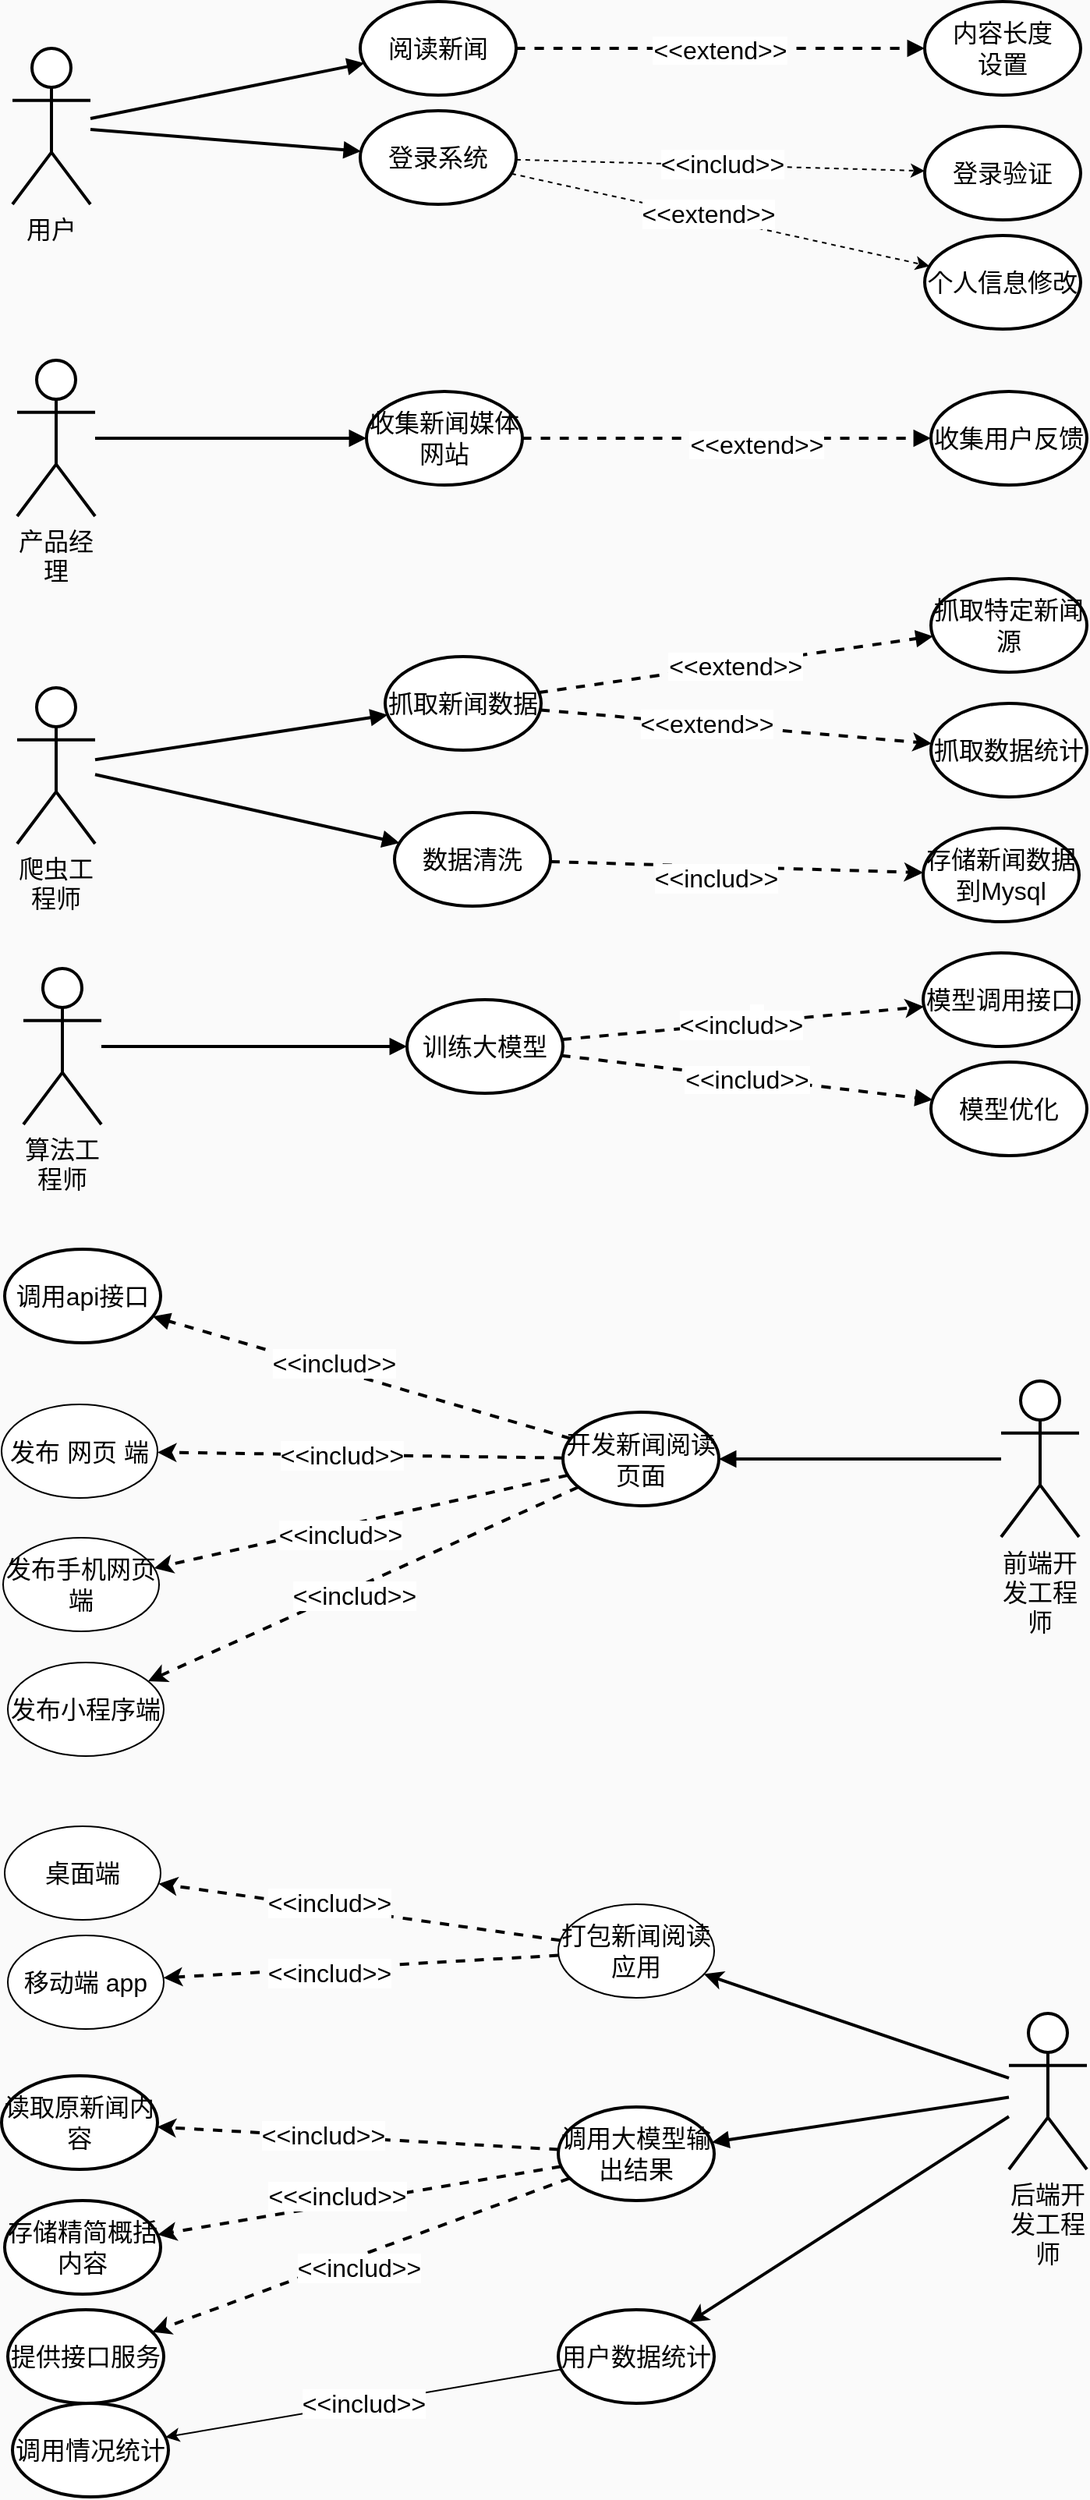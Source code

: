 <mxfile version="24.8.1">
  <diagram name="第 1 页" id="rhqk0mAVOFnoOc7n8g6Q">
    <mxGraphModel dx="1051" dy="784" grid="1" gridSize="10" guides="1" tooltips="1" connect="1" arrows="1" fold="1" page="1" pageScale="1" pageWidth="1169" pageHeight="827" background="#fafafa" math="0" shadow="0">
      <root>
        <mxCell id="0" />
        <mxCell id="1" parent="0" />
        <mxCell id="8fC7M1Cp9CSbAhAaaUhM-53" value="用户" style="whiteSpace=wrap;strokeWidth=2;fontSize=16;shape=umlActor;verticalLabelPosition=bottom;verticalAlign=top;html=1;outlineConnect=0;" parent="1" vertex="1">
          <mxGeometry x="217" y="70" width="50" height="100" as="geometry" />
        </mxCell>
        <mxCell id="8fC7M1Cp9CSbAhAaaUhM-54" value="阅读新闻" style="rounded=1;arcSize=40;strokeWidth=2;fontSize=16;strokeColor=default;perimeterSpacing=0;shape=ellipse;perimeter=ellipsePerimeter;whiteSpace=wrap;html=1;" parent="1" vertex="1">
          <mxGeometry x="440" y="40" width="100" height="60" as="geometry" />
        </mxCell>
        <mxCell id="8fC7M1Cp9CSbAhAaaUhM-106" style="rounded=0;orthogonalLoop=1;jettySize=auto;html=1;entryDx=0;entryDy=0;dashed=1;fontSize=16;" parent="1" source="8fC7M1Cp9CSbAhAaaUhM-55" target="8fC7M1Cp9CSbAhAaaUhM-104" edge="1">
          <mxGeometry relative="1" as="geometry" />
        </mxCell>
        <mxCell id="8fC7M1Cp9CSbAhAaaUhM-108" value="&amp;lt;&amp;lt;includ&amp;gt;&amp;gt;" style="edgeLabel;html=1;align=center;verticalAlign=middle;resizable=0;points=[];fontSize=16;" parent="8fC7M1Cp9CSbAhAaaUhM-106" vertex="1" connectable="0">
          <mxGeometry x="0.0" y="1" relative="1" as="geometry">
            <mxPoint x="1" as="offset" />
          </mxGeometry>
        </mxCell>
        <mxCell id="8fC7M1Cp9CSbAhAaaUhM-55" value="登录系统" style="rounded=1;arcSize=40;strokeWidth=2;fontSize=16;shape=ellipse;perimeter=ellipsePerimeter;whiteSpace=wrap;html=1;" parent="1" vertex="1">
          <mxGeometry x="440" y="110" width="100" height="60" as="geometry" />
        </mxCell>
        <mxCell id="8fC7M1Cp9CSbAhAaaUhM-56" value="产品经理" style="whiteSpace=wrap;strokeWidth=2;fontSize=16;shape=umlActor;verticalLabelPosition=bottom;verticalAlign=top;html=1;outlineConnect=0;" parent="1" vertex="1">
          <mxGeometry x="220" y="270" width="50" height="100" as="geometry" />
        </mxCell>
        <mxCell id="8fC7M1Cp9CSbAhAaaUhM-57" value="收集新闻媒体网站" style="rounded=1;arcSize=40;strokeWidth=2;fontSize=16;shape=ellipse;perimeter=ellipsePerimeter;whiteSpace=wrap;html=1;" parent="1" vertex="1">
          <mxGeometry x="444" y="290" width="100" height="60" as="geometry" />
        </mxCell>
        <mxCell id="8fC7M1Cp9CSbAhAaaUhM-58" value="爬虫工程师" style="whiteSpace=wrap;strokeWidth=2;fontSize=16;shape=umlActor;verticalLabelPosition=bottom;verticalAlign=top;html=1;outlineConnect=0;" parent="1" vertex="1">
          <mxGeometry x="220" y="480" width="50" height="100" as="geometry" />
        </mxCell>
        <mxCell id="8fC7M1Cp9CSbAhAaaUhM-140" style="rounded=0;orthogonalLoop=1;jettySize=auto;html=1;entryDx=0;entryDy=0;dashed=1;strokeWidth=2;fontSize=16;" parent="1" source="8fC7M1Cp9CSbAhAaaUhM-59" target="8fC7M1Cp9CSbAhAaaUhM-139" edge="1">
          <mxGeometry relative="1" as="geometry" />
        </mxCell>
        <mxCell id="8fC7M1Cp9CSbAhAaaUhM-141" value="&amp;lt;&amp;lt;extend&amp;gt;&amp;gt;" style="edgeLabel;html=1;align=center;verticalAlign=middle;resizable=0;points=[];fontSize=16;" parent="8fC7M1Cp9CSbAhAaaUhM-140" vertex="1" connectable="0">
          <mxGeometry x="-0.142" y="1" relative="1" as="geometry">
            <mxPoint x="-1" as="offset" />
          </mxGeometry>
        </mxCell>
        <mxCell id="8fC7M1Cp9CSbAhAaaUhM-59" value="抓取新闻数据" style="rounded=1;arcSize=40;strokeWidth=2;fontSize=16;shape=ellipse;perimeter=ellipsePerimeter;whiteSpace=wrap;html=1;" parent="1" vertex="1">
          <mxGeometry x="456" y="460" width="100" height="60" as="geometry" />
        </mxCell>
        <mxCell id="8fC7M1Cp9CSbAhAaaUhM-127" style="rounded=0;orthogonalLoop=1;jettySize=auto;html=1;entryDx=0;entryDy=0;strokeWidth=2;dashed=1;fontSize=16;" parent="1" source="8fC7M1Cp9CSbAhAaaUhM-60" target="8fC7M1Cp9CSbAhAaaUhM-126" edge="1">
          <mxGeometry relative="1" as="geometry" />
        </mxCell>
        <mxCell id="8fC7M1Cp9CSbAhAaaUhM-128" value="&amp;lt;&amp;lt;includ&amp;gt;&amp;gt;" style="edgeLabel;html=1;align=center;verticalAlign=middle;resizable=0;points=[];fontSize=16;" parent="8fC7M1Cp9CSbAhAaaUhM-127" vertex="1" connectable="0">
          <mxGeometry x="-0.103" y="-7" relative="1" as="geometry">
            <mxPoint x="-1" as="offset" />
          </mxGeometry>
        </mxCell>
        <mxCell id="8fC7M1Cp9CSbAhAaaUhM-60" value="数据清洗" style="rounded=1;arcSize=40;strokeWidth=2;fontSize=16;shape=ellipse;perimeter=ellipsePerimeter;whiteSpace=wrap;html=1;" parent="1" vertex="1">
          <mxGeometry x="462" y="560" width="100" height="60" as="geometry" />
        </mxCell>
        <mxCell id="8fC7M1Cp9CSbAhAaaUhM-138" style="rounded=0;orthogonalLoop=1;jettySize=auto;html=1;entryDx=0;entryDy=0;strokeWidth=2;fontSize=16;" parent="1" source="8fC7M1Cp9CSbAhAaaUhM-61" target="8fC7M1Cp9CSbAhAaaUhM-137" edge="1">
          <mxGeometry relative="1" as="geometry" />
        </mxCell>
        <mxCell id="8fC7M1Cp9CSbAhAaaUhM-157" style="rounded=0;orthogonalLoop=1;jettySize=auto;html=1;entryDx=0;entryDy=0;strokeWidth=2;fontSize=16;" parent="1" source="8fC7M1Cp9CSbAhAaaUhM-61" target="8fC7M1Cp9CSbAhAaaUhM-146" edge="1">
          <mxGeometry relative="1" as="geometry" />
        </mxCell>
        <mxCell id="8fC7M1Cp9CSbAhAaaUhM-61" value="后端开发工程师" style="whiteSpace=wrap;strokeWidth=2;fontSize=16;shape=umlActor;verticalLabelPosition=bottom;verticalAlign=top;html=1;outlineConnect=0;" parent="1" vertex="1">
          <mxGeometry x="856" y="1330" width="50" height="100" as="geometry" />
        </mxCell>
        <mxCell id="8fC7M1Cp9CSbAhAaaUhM-62" value="读取原新闻内容" style="rounded=1;arcSize=40;strokeWidth=2;fontSize=16;shape=ellipse;perimeter=ellipsePerimeter;whiteSpace=wrap;html=1;" parent="1" vertex="1">
          <mxGeometry x="210" y="1370" width="100" height="60" as="geometry" />
        </mxCell>
        <mxCell id="8fC7M1Cp9CSbAhAaaUhM-132" style="rounded=0;orthogonalLoop=1;jettySize=auto;html=1;entryDx=0;entryDy=0;dashed=1;strokeWidth=2;fontSize=16;" parent="1" source="8fC7M1Cp9CSbAhAaaUhM-63" target="8fC7M1Cp9CSbAhAaaUhM-64" edge="1">
          <mxGeometry relative="1" as="geometry" />
        </mxCell>
        <mxCell id="8fC7M1Cp9CSbAhAaaUhM-171" value="&amp;lt;&amp;lt;&amp;lt;includ&amp;gt;&amp;gt;" style="edgeLabel;html=1;align=center;verticalAlign=middle;resizable=0;points=[];fontSize=16;" parent="8fC7M1Cp9CSbAhAaaUhM-132" vertex="1" connectable="0">
          <mxGeometry x="0.106" y="-6" relative="1" as="geometry">
            <mxPoint as="offset" />
          </mxGeometry>
        </mxCell>
        <mxCell id="8fC7M1Cp9CSbAhAaaUhM-133" style="rounded=0;orthogonalLoop=1;jettySize=auto;html=1;entryDx=0;entryDy=0;dashed=1;strokeWidth=2;fontSize=16;" parent="1" source="8fC7M1Cp9CSbAhAaaUhM-63" target="8fC7M1Cp9CSbAhAaaUhM-62" edge="1">
          <mxGeometry relative="1" as="geometry" />
        </mxCell>
        <mxCell id="8fC7M1Cp9CSbAhAaaUhM-172" value="&amp;lt;&amp;lt;includ&amp;gt;&amp;gt;" style="edgeLabel;html=1;align=center;verticalAlign=middle;resizable=0;points=[];fontSize=16;" parent="8fC7M1Cp9CSbAhAaaUhM-133" vertex="1" connectable="0">
          <mxGeometry x="0.168" relative="1" as="geometry">
            <mxPoint x="-1" y="-1" as="offset" />
          </mxGeometry>
        </mxCell>
        <mxCell id="8fC7M1Cp9CSbAhAaaUhM-136" style="rounded=0;orthogonalLoop=1;jettySize=auto;html=1;exitDx=0;exitDy=0;entryDx=0;entryDy=0;dashed=1;strokeWidth=2;fontSize=16;" parent="1" source="8fC7M1Cp9CSbAhAaaUhM-63" target="8fC7M1Cp9CSbAhAaaUhM-135" edge="1">
          <mxGeometry relative="1" as="geometry" />
        </mxCell>
        <mxCell id="8fC7M1Cp9CSbAhAaaUhM-170" value="&amp;lt;&amp;lt;includ&amp;gt;&amp;gt;" style="edgeLabel;html=1;align=center;verticalAlign=middle;resizable=0;points=[];fontSize=16;" parent="8fC7M1Cp9CSbAhAaaUhM-136" vertex="1" connectable="0">
          <mxGeometry x="0.03" y="7" relative="1" as="geometry">
            <mxPoint as="offset" />
          </mxGeometry>
        </mxCell>
        <mxCell id="8fC7M1Cp9CSbAhAaaUhM-63" value="调用大模型输出结果" style="rounded=1;arcSize=40;strokeWidth=2;fontSize=16;shape=ellipse;perimeter=ellipsePerimeter;whiteSpace=wrap;html=1;" parent="1" vertex="1">
          <mxGeometry x="567" y="1390" width="100" height="60" as="geometry" />
        </mxCell>
        <mxCell id="8fC7M1Cp9CSbAhAaaUhM-64" value="存储精简概括内容" style="rounded=1;arcSize=40;strokeWidth=2;fontSize=16;shape=ellipse;perimeter=ellipsePerimeter;whiteSpace=wrap;html=1;" parent="1" vertex="1">
          <mxGeometry x="212" y="1450" width="100" height="60" as="geometry" />
        </mxCell>
        <mxCell id="8fC7M1Cp9CSbAhAaaUhM-66" value="算法工程师" style="whiteSpace=wrap;strokeWidth=2;fontSize=16;shape=umlActor;verticalLabelPosition=bottom;verticalAlign=top;html=1;outlineConnect=0;" parent="1" vertex="1">
          <mxGeometry x="224" y="660" width="50" height="100" as="geometry" />
        </mxCell>
        <mxCell id="8fC7M1Cp9CSbAhAaaUhM-113" style="rounded=0;orthogonalLoop=1;jettySize=auto;html=1;entryDx=0;entryDy=0;dashed=1;strokeWidth=2;fontSize=16;" parent="1" source="8fC7M1Cp9CSbAhAaaUhM-67" target="8fC7M1Cp9CSbAhAaaUhM-111" edge="1">
          <mxGeometry relative="1" as="geometry" />
        </mxCell>
        <mxCell id="8fC7M1Cp9CSbAhAaaUhM-124" value="&amp;lt;" style="edgeLabel;html=1;align=center;verticalAlign=middle;resizable=0;points=[];fontSize=16;" parent="8fC7M1Cp9CSbAhAaaUhM-113" vertex="1" connectable="0">
          <mxGeometry x="0.071" y="2" relative="1" as="geometry">
            <mxPoint as="offset" />
          </mxGeometry>
        </mxCell>
        <mxCell id="8fC7M1Cp9CSbAhAaaUhM-125" value="&amp;lt;&amp;lt;includ&amp;gt;&amp;gt;" style="edgeLabel;html=1;align=center;verticalAlign=middle;resizable=0;points=[];fontSize=16;" parent="8fC7M1Cp9CSbAhAaaUhM-113" vertex="1" connectable="0">
          <mxGeometry x="-0.021" y="-1" relative="1" as="geometry">
            <mxPoint x="1" as="offset" />
          </mxGeometry>
        </mxCell>
        <mxCell id="8fC7M1Cp9CSbAhAaaUhM-67" value="训练大模型" style="rounded=1;arcSize=40;strokeWidth=2;fontSize=16;shape=ellipse;perimeter=ellipsePerimeter;whiteSpace=wrap;html=1;" parent="1" vertex="1">
          <mxGeometry x="470" y="680" width="100" height="60" as="geometry" />
        </mxCell>
        <mxCell id="8fC7M1Cp9CSbAhAaaUhM-68" value="前端开发工程师" style="whiteSpace=wrap;strokeWidth=2;fontSize=16;shape=umlActor;verticalLabelPosition=bottom;verticalAlign=top;html=1;outlineConnect=0;" parent="1" vertex="1">
          <mxGeometry x="851" y="924.5" width="50" height="100" as="geometry" />
        </mxCell>
        <mxCell id="8fC7M1Cp9CSbAhAaaUhM-153" style="rounded=0;orthogonalLoop=1;jettySize=auto;html=1;entryDx=0;entryDy=0;dashed=1;strokeWidth=2;fontSize=16;" parent="1" source="8fC7M1Cp9CSbAhAaaUhM-70" target="8fC7M1Cp9CSbAhAaaUhM-142" edge="1">
          <mxGeometry relative="1" as="geometry" />
        </mxCell>
        <mxCell id="8fC7M1Cp9CSbAhAaaUhM-163" value="&amp;lt;&amp;lt;includ&amp;gt;&amp;gt;" style="edgeLabel;html=1;align=center;verticalAlign=middle;resizable=0;points=[];fontSize=16;" parent="8fC7M1Cp9CSbAhAaaUhM-153" vertex="1" connectable="0">
          <mxGeometry x="0.27" y="1" relative="1" as="geometry">
            <mxPoint x="23" y="-1" as="offset" />
          </mxGeometry>
        </mxCell>
        <mxCell id="8fC7M1Cp9CSbAhAaaUhM-160" style="rounded=0;orthogonalLoop=1;jettySize=auto;html=1;dashed=1;strokeWidth=2;fontSize=16;" parent="1" source="8fC7M1Cp9CSbAhAaaUhM-70" target="8fC7M1Cp9CSbAhAaaUhM-143" edge="1">
          <mxGeometry relative="1" as="geometry" />
        </mxCell>
        <mxCell id="8fC7M1Cp9CSbAhAaaUhM-164" value="&amp;lt;&amp;lt;includ&amp;gt;&amp;gt;" style="edgeLabel;html=1;align=center;verticalAlign=middle;resizable=0;points=[];fontSize=16;" parent="8fC7M1Cp9CSbAhAaaUhM-160" vertex="1" connectable="0">
          <mxGeometry x="0.246" y="1" relative="1" as="geometry">
            <mxPoint x="19" as="offset" />
          </mxGeometry>
        </mxCell>
        <mxCell id="8fC7M1Cp9CSbAhAaaUhM-70" value="开发新闻阅读页面" style="rounded=1;arcSize=40;strokeWidth=2;fontSize=16;shape=ellipse;perimeter=ellipsePerimeter;whiteSpace=wrap;html=1;" parent="1" vertex="1">
          <mxGeometry x="570" y="944.5" width="100" height="60" as="geometry" />
        </mxCell>
        <mxCell id="8fC7M1Cp9CSbAhAaaUhM-71" value="收集用户反馈" style="rounded=1;arcSize=40;strokeWidth=2;fontSize=16;shape=ellipse;perimeter=ellipsePerimeter;whiteSpace=wrap;html=1;" parent="1" vertex="1">
          <mxGeometry x="806" y="290" width="100" height="60" as="geometry" />
        </mxCell>
        <mxCell id="8fC7M1Cp9CSbAhAaaUhM-72" value="抓取特定新闻源" style="rounded=1;arcSize=40;strokeWidth=2;fontSize=16;shape=ellipse;perimeter=ellipsePerimeter;whiteSpace=wrap;html=1;" parent="1" vertex="1">
          <mxGeometry x="806" y="410" width="100" height="60" as="geometry" />
        </mxCell>
        <mxCell id="8fC7M1Cp9CSbAhAaaUhM-73" value="模型优化" style="rounded=1;arcSize=40;strokeWidth=2;fontSize=16;shape=ellipse;perimeter=ellipsePerimeter;whiteSpace=wrap;html=1;" parent="1" vertex="1">
          <mxGeometry x="806" y="720" width="100" height="60" as="geometry" />
        </mxCell>
        <mxCell id="8fC7M1Cp9CSbAhAaaUhM-74" value="内容长度&#xa;设置" style="rounded=1;arcSize=40;strokeWidth=2;fontSize=16;shape=ellipse;perimeter=ellipsePerimeter;whiteSpace=wrap;html=1;" parent="1" vertex="1">
          <mxGeometry x="802" y="40" width="100" height="60" as="geometry" />
        </mxCell>
        <mxCell id="8fC7M1Cp9CSbAhAaaUhM-75" value="" style="curved=1;startArrow=none;endArrow=block;rounded=0;strokeWidth=2;fontSize=16;" parent="1" source="8fC7M1Cp9CSbAhAaaUhM-53" target="8fC7M1Cp9CSbAhAaaUhM-54" edge="1">
          <mxGeometry relative="1" as="geometry" />
        </mxCell>
        <mxCell id="8fC7M1Cp9CSbAhAaaUhM-76" value="" style="curved=1;startArrow=none;endArrow=block;rounded=0;strokeWidth=2;fontSize=16;" parent="1" source="8fC7M1Cp9CSbAhAaaUhM-53" target="8fC7M1Cp9CSbAhAaaUhM-55" edge="1">
          <mxGeometry relative="1" as="geometry" />
        </mxCell>
        <mxCell id="8fC7M1Cp9CSbAhAaaUhM-77" value="" style="curved=1;startArrow=none;endArrow=block;rounded=0;strokeWidth=2;fontSize=16;" parent="1" source="8fC7M1Cp9CSbAhAaaUhM-56" target="8fC7M1Cp9CSbAhAaaUhM-57" edge="1">
          <mxGeometry relative="1" as="geometry" />
        </mxCell>
        <mxCell id="8fC7M1Cp9CSbAhAaaUhM-78" value="" style="curved=1;startArrow=none;endArrow=block;rounded=0;strokeWidth=2;fontSize=16;" parent="1" source="8fC7M1Cp9CSbAhAaaUhM-58" target="8fC7M1Cp9CSbAhAaaUhM-59" edge="1">
          <mxGeometry relative="1" as="geometry" />
        </mxCell>
        <mxCell id="8fC7M1Cp9CSbAhAaaUhM-79" value="" style="curved=1;startArrow=none;endArrow=block;rounded=0;fontSize=16;strokeWidth=2;entryDx=0;entryDy=0;entryPerimeter=0;" parent="1" source="8fC7M1Cp9CSbAhAaaUhM-58" target="8fC7M1Cp9CSbAhAaaUhM-60" edge="1">
          <mxGeometry relative="1" as="geometry" />
        </mxCell>
        <mxCell id="8fC7M1Cp9CSbAhAaaUhM-81" value="" style="curved=1;startArrow=none;endArrow=block;rounded=0;strokeWidth=2;fontSize=16;" parent="1" source="8fC7M1Cp9CSbAhAaaUhM-61" target="8fC7M1Cp9CSbAhAaaUhM-63" edge="1">
          <mxGeometry relative="1" as="geometry" />
        </mxCell>
        <mxCell id="8fC7M1Cp9CSbAhAaaUhM-84" value="" style="curved=1;startArrow=none;endArrow=block;rounded=0;strokeWidth=2;fontSize=16;" parent="1" source="8fC7M1Cp9CSbAhAaaUhM-66" target="8fC7M1Cp9CSbAhAaaUhM-67" edge="1">
          <mxGeometry relative="1" as="geometry" />
        </mxCell>
        <mxCell id="8fC7M1Cp9CSbAhAaaUhM-86" value="" style="curved=1;startArrow=none;endArrow=block;rounded=0;strokeWidth=2;fontSize=16;" parent="1" source="8fC7M1Cp9CSbAhAaaUhM-68" target="8fC7M1Cp9CSbAhAaaUhM-70" edge="1">
          <mxGeometry relative="1" as="geometry" />
        </mxCell>
        <mxCell id="8fC7M1Cp9CSbAhAaaUhM-87" value="&lt;&lt;extend&gt;&gt;" style="curved=1;startArrow=none;endArrow=block;rounded=0;dashed=1;strokeWidth=2;fontSize=16;" parent="1" source="8fC7M1Cp9CSbAhAaaUhM-57" target="8fC7M1Cp9CSbAhAaaUhM-71" edge="1">
          <mxGeometry x="0.147" y="-3" relative="1" as="geometry">
            <mxPoint as="offset" />
          </mxGeometry>
        </mxCell>
        <mxCell id="8fC7M1Cp9CSbAhAaaUhM-88" value="&lt;&lt;extend&gt;&gt;" style="curved=1;startArrow=none;endArrow=block;rounded=0;dashed=1;strokeWidth=2;fontSize=16;" parent="1" source="8fC7M1Cp9CSbAhAaaUhM-59" target="8fC7M1Cp9CSbAhAaaUhM-72" edge="1">
          <mxGeometry relative="1" as="geometry" />
        </mxCell>
        <mxCell id="8fC7M1Cp9CSbAhAaaUhM-89" value="&lt;&lt;includ&gt;&gt;" style="curved=1;startArrow=none;endArrow=block;rounded=0;dashed=1;strokeWidth=2;fontSize=16;" parent="1" source="8fC7M1Cp9CSbAhAaaUhM-67" target="8fC7M1Cp9CSbAhAaaUhM-73" edge="1">
          <mxGeometry relative="1" as="geometry" />
        </mxCell>
        <mxCell id="8fC7M1Cp9CSbAhAaaUhM-90" value="&lt;&lt;extend&gt;&gt;" style="curved=1;startArrow=none;endArrow=block;rounded=0;dashed=1;strokeWidth=2;fontSize=16;" parent="1" source="8fC7M1Cp9CSbAhAaaUhM-54" target="8fC7M1Cp9CSbAhAaaUhM-74" edge="1">
          <mxGeometry relative="1" as="geometry" />
        </mxCell>
        <mxCell id="8fC7M1Cp9CSbAhAaaUhM-97" value="调用api接口" style="rounded=1;arcSize=40;strokeWidth=2;fontSize=16;shape=ellipse;perimeter=ellipsePerimeter;whiteSpace=wrap;html=1;" parent="1" vertex="1">
          <mxGeometry x="212" y="840" width="100" height="60" as="geometry" />
        </mxCell>
        <mxCell id="8fC7M1Cp9CSbAhAaaUhM-102" value="" style="curved=1;startArrow=none;endArrow=block;rounded=0;strokeWidth=2;fontSize=16;dashed=1;exitDx=0;exitDy=0;entryDx=0;entryDy=0;" parent="1" source="8fC7M1Cp9CSbAhAaaUhM-70" target="8fC7M1Cp9CSbAhAaaUhM-97" edge="1">
          <mxGeometry relative="1" as="geometry">
            <mxPoint x="413" y="1350" as="sourcePoint" />
            <mxPoint x="342" y="1354.5" as="targetPoint" />
          </mxGeometry>
        </mxCell>
        <mxCell id="8fC7M1Cp9CSbAhAaaUhM-116" value="&amp;lt;&amp;lt;includ&amp;gt;&amp;gt;" style="edgeLabel;html=1;align=center;verticalAlign=middle;resizable=0;points=[];fontSize=16;" parent="8fC7M1Cp9CSbAhAaaUhM-102" vertex="1" connectable="0">
          <mxGeometry x="0.132" y="-3" relative="1" as="geometry">
            <mxPoint x="-1" y="-1" as="offset" />
          </mxGeometry>
        </mxCell>
        <mxCell id="8fC7M1Cp9CSbAhAaaUhM-104" value="登录验证" style="rounded=1;arcSize=40;strokeWidth=2;fontSize=16;shape=ellipse;perimeter=ellipsePerimeter;whiteSpace=wrap;html=1;" parent="1" vertex="1">
          <mxGeometry x="802" y="120" width="100" height="60" as="geometry" />
        </mxCell>
        <mxCell id="8fC7M1Cp9CSbAhAaaUhM-105" value="个人信息修改" style="rounded=1;arcSize=40;strokeWidth=2;fontSize=16;shape=ellipse;perimeter=ellipsePerimeter;whiteSpace=wrap;html=1;" parent="1" vertex="1">
          <mxGeometry x="802" y="190" width="100" height="60" as="geometry" />
        </mxCell>
        <mxCell id="8fC7M1Cp9CSbAhAaaUhM-107" style="rounded=0;orthogonalLoop=1;jettySize=auto;html=1;entryDx=0;entryDy=0;dashed=1;fontSize=16;exitDx=0;exitDy=0;" parent="1" source="8fC7M1Cp9CSbAhAaaUhM-55" target="8fC7M1Cp9CSbAhAaaUhM-105" edge="1">
          <mxGeometry relative="1" as="geometry">
            <mxPoint x="672" y="242" as="sourcePoint" />
            <mxPoint x="892" y="188" as="targetPoint" />
          </mxGeometry>
        </mxCell>
        <mxCell id="8fC7M1Cp9CSbAhAaaUhM-109" value="&amp;lt;&amp;lt;extend&amp;gt;&amp;gt;" style="edgeLabel;html=1;align=center;verticalAlign=middle;resizable=0;points=[];fontSize=16;" parent="8fC7M1Cp9CSbAhAaaUhM-107" vertex="1" connectable="0">
          <mxGeometry x="-0.067" y="2" relative="1" as="geometry">
            <mxPoint as="offset" />
          </mxGeometry>
        </mxCell>
        <mxCell id="8fC7M1Cp9CSbAhAaaUhM-111" value="模型调用接口" style="rounded=1;arcSize=40;strokeWidth=2;fontSize=16;shape=ellipse;perimeter=ellipsePerimeter;whiteSpace=wrap;html=1;" parent="1" vertex="1">
          <mxGeometry x="801" y="650" width="100" height="60" as="geometry" />
        </mxCell>
        <mxCell id="8fC7M1Cp9CSbAhAaaUhM-126" value="存储新闻数据到Mysql" style="rounded=1;arcSize=40;strokeWidth=2;fontSize=16;shape=ellipse;perimeter=ellipsePerimeter;whiteSpace=wrap;html=1;" parent="1" vertex="1">
          <mxGeometry x="801" y="570" width="100" height="60" as="geometry" />
        </mxCell>
        <mxCell id="8fC7M1Cp9CSbAhAaaUhM-135" value="提供接口服务" style="rounded=1;arcSize=40;strokeWidth=2;fontSize=16;shape=ellipse;perimeter=ellipsePerimeter;whiteSpace=wrap;html=1;" parent="1" vertex="1">
          <mxGeometry x="214" y="1520" width="100" height="60" as="geometry" />
        </mxCell>
        <mxCell id="8fC7M1Cp9CSbAhAaaUhM-169" value="&amp;lt;&amp;lt;includ&amp;gt;&amp;gt;" style="rounded=0;orthogonalLoop=1;jettySize=auto;html=1;entryDx=0;entryDy=0;fontSize=16;" parent="1" source="8fC7M1Cp9CSbAhAaaUhM-137" target="8fC7M1Cp9CSbAhAaaUhM-168" edge="1">
          <mxGeometry relative="1" as="geometry" />
        </mxCell>
        <mxCell id="8fC7M1Cp9CSbAhAaaUhM-137" value="用户数据统计" style="rounded=1;arcSize=40;strokeWidth=2;fontSize=16;shape=ellipse;perimeter=ellipsePerimeter;whiteSpace=wrap;html=1;" parent="1" vertex="1">
          <mxGeometry x="567" y="1520" width="100" height="60" as="geometry" />
        </mxCell>
        <mxCell id="8fC7M1Cp9CSbAhAaaUhM-139" value="抓取数据统计" style="rounded=1;arcSize=40;strokeWidth=2;fontSize=16;shape=ellipse;perimeter=ellipsePerimeter;whiteSpace=wrap;html=1;" parent="1" vertex="1">
          <mxGeometry x="806" y="490" width="100" height="60" as="geometry" />
        </mxCell>
        <mxCell id="8fC7M1Cp9CSbAhAaaUhM-142" value="发布 网页 端" style="ellipse;whiteSpace=wrap;html=1;fontSize=16;" parent="1" vertex="1">
          <mxGeometry x="210" y="939.5" width="100" height="60" as="geometry" />
        </mxCell>
        <mxCell id="8fC7M1Cp9CSbAhAaaUhM-143" value="发布手机网页端" style="ellipse;whiteSpace=wrap;html=1;fontSize=16;" parent="1" vertex="1">
          <mxGeometry x="211" y="1025" width="100" height="60" as="geometry" />
        </mxCell>
        <mxCell id="8fC7M1Cp9CSbAhAaaUhM-144" value="发布小程序端" style="ellipse;whiteSpace=wrap;html=1;fontSize=16;" parent="1" vertex="1">
          <mxGeometry x="214" y="1105" width="100" height="60" as="geometry" />
        </mxCell>
        <mxCell id="8fC7M1Cp9CSbAhAaaUhM-159" style="rounded=0;orthogonalLoop=1;jettySize=auto;html=1;entryDx=0;entryDy=0;dashed=1;strokeWidth=2;fontSize=16;" parent="1" source="8fC7M1Cp9CSbAhAaaUhM-146" target="8fC7M1Cp9CSbAhAaaUhM-149" edge="1">
          <mxGeometry relative="1" as="geometry" />
        </mxCell>
        <mxCell id="8fC7M1Cp9CSbAhAaaUhM-167" value="&amp;lt;&amp;lt;includ&amp;gt;&amp;gt;" style="edgeLabel;html=1;align=center;verticalAlign=middle;resizable=0;points=[];fontSize=16;" parent="8fC7M1Cp9CSbAhAaaUhM-159" vertex="1" connectable="0">
          <mxGeometry x="0.162" y="3" relative="1" as="geometry">
            <mxPoint as="offset" />
          </mxGeometry>
        </mxCell>
        <mxCell id="8fC7M1Cp9CSbAhAaaUhM-162" style="rounded=0;orthogonalLoop=1;jettySize=auto;html=1;entryDx=0;entryDy=0;dashed=1;strokeWidth=2;fontSize=16;" parent="1" source="8fC7M1Cp9CSbAhAaaUhM-146" target="8fC7M1Cp9CSbAhAaaUhM-147" edge="1">
          <mxGeometry relative="1" as="geometry" />
        </mxCell>
        <mxCell id="8fC7M1Cp9CSbAhAaaUhM-166" value="&amp;lt;&amp;lt;includ&amp;gt;&amp;gt;" style="edgeLabel;html=1;align=center;verticalAlign=middle;resizable=0;points=[];fontSize=16;" parent="8fC7M1Cp9CSbAhAaaUhM-162" vertex="1" connectable="0">
          <mxGeometry x="0.163" y="-3" relative="1" as="geometry">
            <mxPoint x="1" as="offset" />
          </mxGeometry>
        </mxCell>
        <mxCell id="8fC7M1Cp9CSbAhAaaUhM-146" value="打包新闻阅读应用" style="ellipse;whiteSpace=wrap;html=1;fontSize=16;" parent="1" vertex="1">
          <mxGeometry x="567" y="1260" width="100" height="60" as="geometry" />
        </mxCell>
        <mxCell id="8fC7M1Cp9CSbAhAaaUhM-147" value="桌面端" style="ellipse;whiteSpace=wrap;html=1;fontSize=16;" parent="1" vertex="1">
          <mxGeometry x="212" y="1210" width="100" height="60" as="geometry" />
        </mxCell>
        <mxCell id="8fC7M1Cp9CSbAhAaaUhM-149" value="移动端 app" style="ellipse;whiteSpace=wrap;html=1;fontSize=16;" parent="1" vertex="1">
          <mxGeometry x="214" y="1280" width="100" height="60" as="geometry" />
        </mxCell>
        <mxCell id="8fC7M1Cp9CSbAhAaaUhM-161" style="rounded=0;orthogonalLoop=1;jettySize=auto;html=1;entryDx=0;entryDy=0;entryPerimeter=0;dashed=1;strokeWidth=2;fontSize=16;" parent="1" source="8fC7M1Cp9CSbAhAaaUhM-70" target="8fC7M1Cp9CSbAhAaaUhM-144" edge="1">
          <mxGeometry relative="1" as="geometry" />
        </mxCell>
        <mxCell id="8fC7M1Cp9CSbAhAaaUhM-165" value="&amp;lt;&amp;lt;includ&amp;gt;&amp;gt;" style="edgeLabel;html=1;align=center;verticalAlign=middle;resizable=0;points=[];fontSize=16;" parent="8fC7M1Cp9CSbAhAaaUhM-161" vertex="1" connectable="0">
          <mxGeometry x="0.056" y="4" relative="1" as="geometry">
            <mxPoint as="offset" />
          </mxGeometry>
        </mxCell>
        <mxCell id="8fC7M1Cp9CSbAhAaaUhM-168" value="调用情况统计" style="rounded=1;arcSize=40;strokeWidth=2;fontSize=16;shape=ellipse;perimeter=ellipsePerimeter;whiteSpace=wrap;html=1;" parent="1" vertex="1">
          <mxGeometry x="217" y="1580" width="100" height="60" as="geometry" />
        </mxCell>
      </root>
    </mxGraphModel>
  </diagram>
</mxfile>
